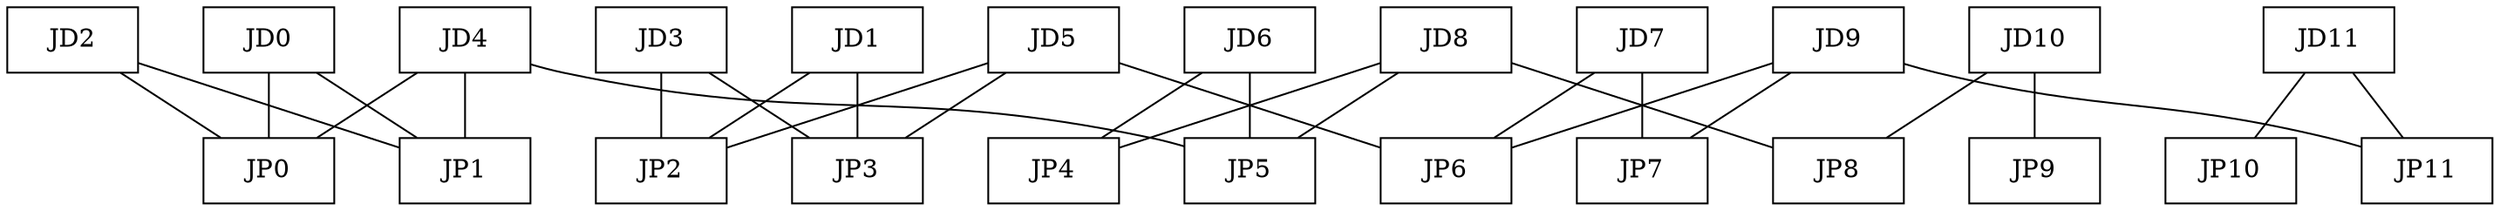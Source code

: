 graph G {
  nodesep=0.5;
  subgraph JD_FIXED_LEFT {
    JD2 [width=1, shape=box];
    JD3 [width=1, shape=box];
  }

  subgraph JD_FIXED_RIGHT {
    JD10 [width=1, shape=box];
    JD11 [width=1, shape=box];
  }

  subgraph JD_REST {
    JD0 [width=1, shape=box];
    JD1 [width=1, shape=box];
    JD4 [width=1, shape=box];
    JD5 [width=1, shape=box];
    JD6 [width=1, shape=box];
    JD7 [width=1, shape=box];
    JD8 [width=1, shape=box];
    JD9 [width=1, shape=box];
  }

  subgraph JP {
    JP0 [width=1, shape=box];
    JP1 [width=1, shape=box];
    JP2 [width=1, shape=box];
    JP3 [width=1, shape=box];
    JP4 [width=1, shape=box];
    JP5 [width=1, shape=box];
    JP6 [width=1, shape=box];
    JP7 [width=1, shape=box];
    JP8 [width=1, shape=box];
    JP9 [width=1, shape=box];
    JP10 [width=1, shape=box];
    JP11 [width=1, shape=box];
  }

  { rank=same JD0 JD1 JD2 JD3 JD4 JD5 JD6 JD7 JD8 JD9 JD10 JD11 }

  {
    rank=same;
    JP0 -- JP1 -- JP2 -- JP3 -- JP4 -- JP5 -- JP6 -- JP7 -- JP8 -- JP9 -- JP10 -- JP11 [style=invis];
    rankdir=LR;
  }

  JD4 -- JP0;
  JD2 -- JP0;
  JD0 -- JP0;
  JD0 -- JP1;
  JD4 -- JP1;
  JD2 -- JP1;
  JD1 -- JP2;
  JD5 -- JP2;
  JD3 -- JP2;
  JD5 -- JP3;
  JD3 -- JP3;
  JD1 -- JP3;
  JD6 -- JP4;
  JD8 -- JP4;
  JD8 -- JP5;
  JD4 -- JP5;
  JD6 -- JP5;
  JD9 -- JP6;
  JD5 -- JP6;
  JD7 -- JP6;
  JD7 -- JP7;
  JD9 -- JP7;
  JD10 -- JP8;
  JD8 -- JP8;
  JD10 -- JP9;
  JD11 -- JP10;
  JD11 -- JP11;
  JD9 -- JP11;
}
